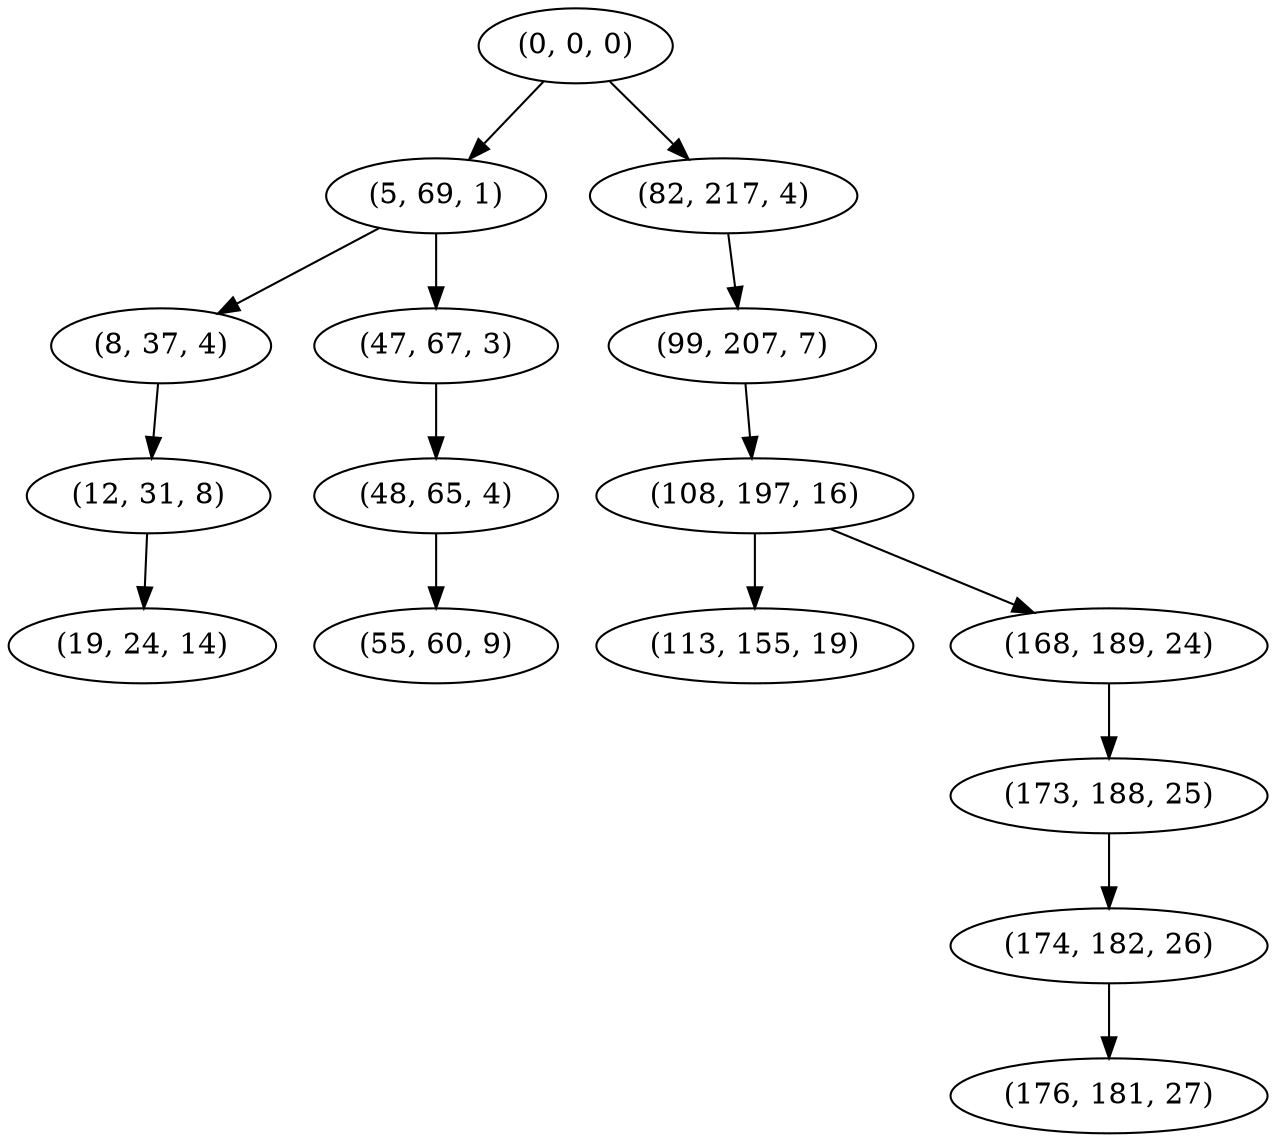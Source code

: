 digraph tree {
    "(0, 0, 0)";
    "(5, 69, 1)";
    "(8, 37, 4)";
    "(12, 31, 8)";
    "(19, 24, 14)";
    "(47, 67, 3)";
    "(48, 65, 4)";
    "(55, 60, 9)";
    "(82, 217, 4)";
    "(99, 207, 7)";
    "(108, 197, 16)";
    "(113, 155, 19)";
    "(168, 189, 24)";
    "(173, 188, 25)";
    "(174, 182, 26)";
    "(176, 181, 27)";
    "(0, 0, 0)" -> "(5, 69, 1)";
    "(0, 0, 0)" -> "(82, 217, 4)";
    "(5, 69, 1)" -> "(8, 37, 4)";
    "(5, 69, 1)" -> "(47, 67, 3)";
    "(8, 37, 4)" -> "(12, 31, 8)";
    "(12, 31, 8)" -> "(19, 24, 14)";
    "(47, 67, 3)" -> "(48, 65, 4)";
    "(48, 65, 4)" -> "(55, 60, 9)";
    "(82, 217, 4)" -> "(99, 207, 7)";
    "(99, 207, 7)" -> "(108, 197, 16)";
    "(108, 197, 16)" -> "(113, 155, 19)";
    "(108, 197, 16)" -> "(168, 189, 24)";
    "(168, 189, 24)" -> "(173, 188, 25)";
    "(173, 188, 25)" -> "(174, 182, 26)";
    "(174, 182, 26)" -> "(176, 181, 27)";
}
